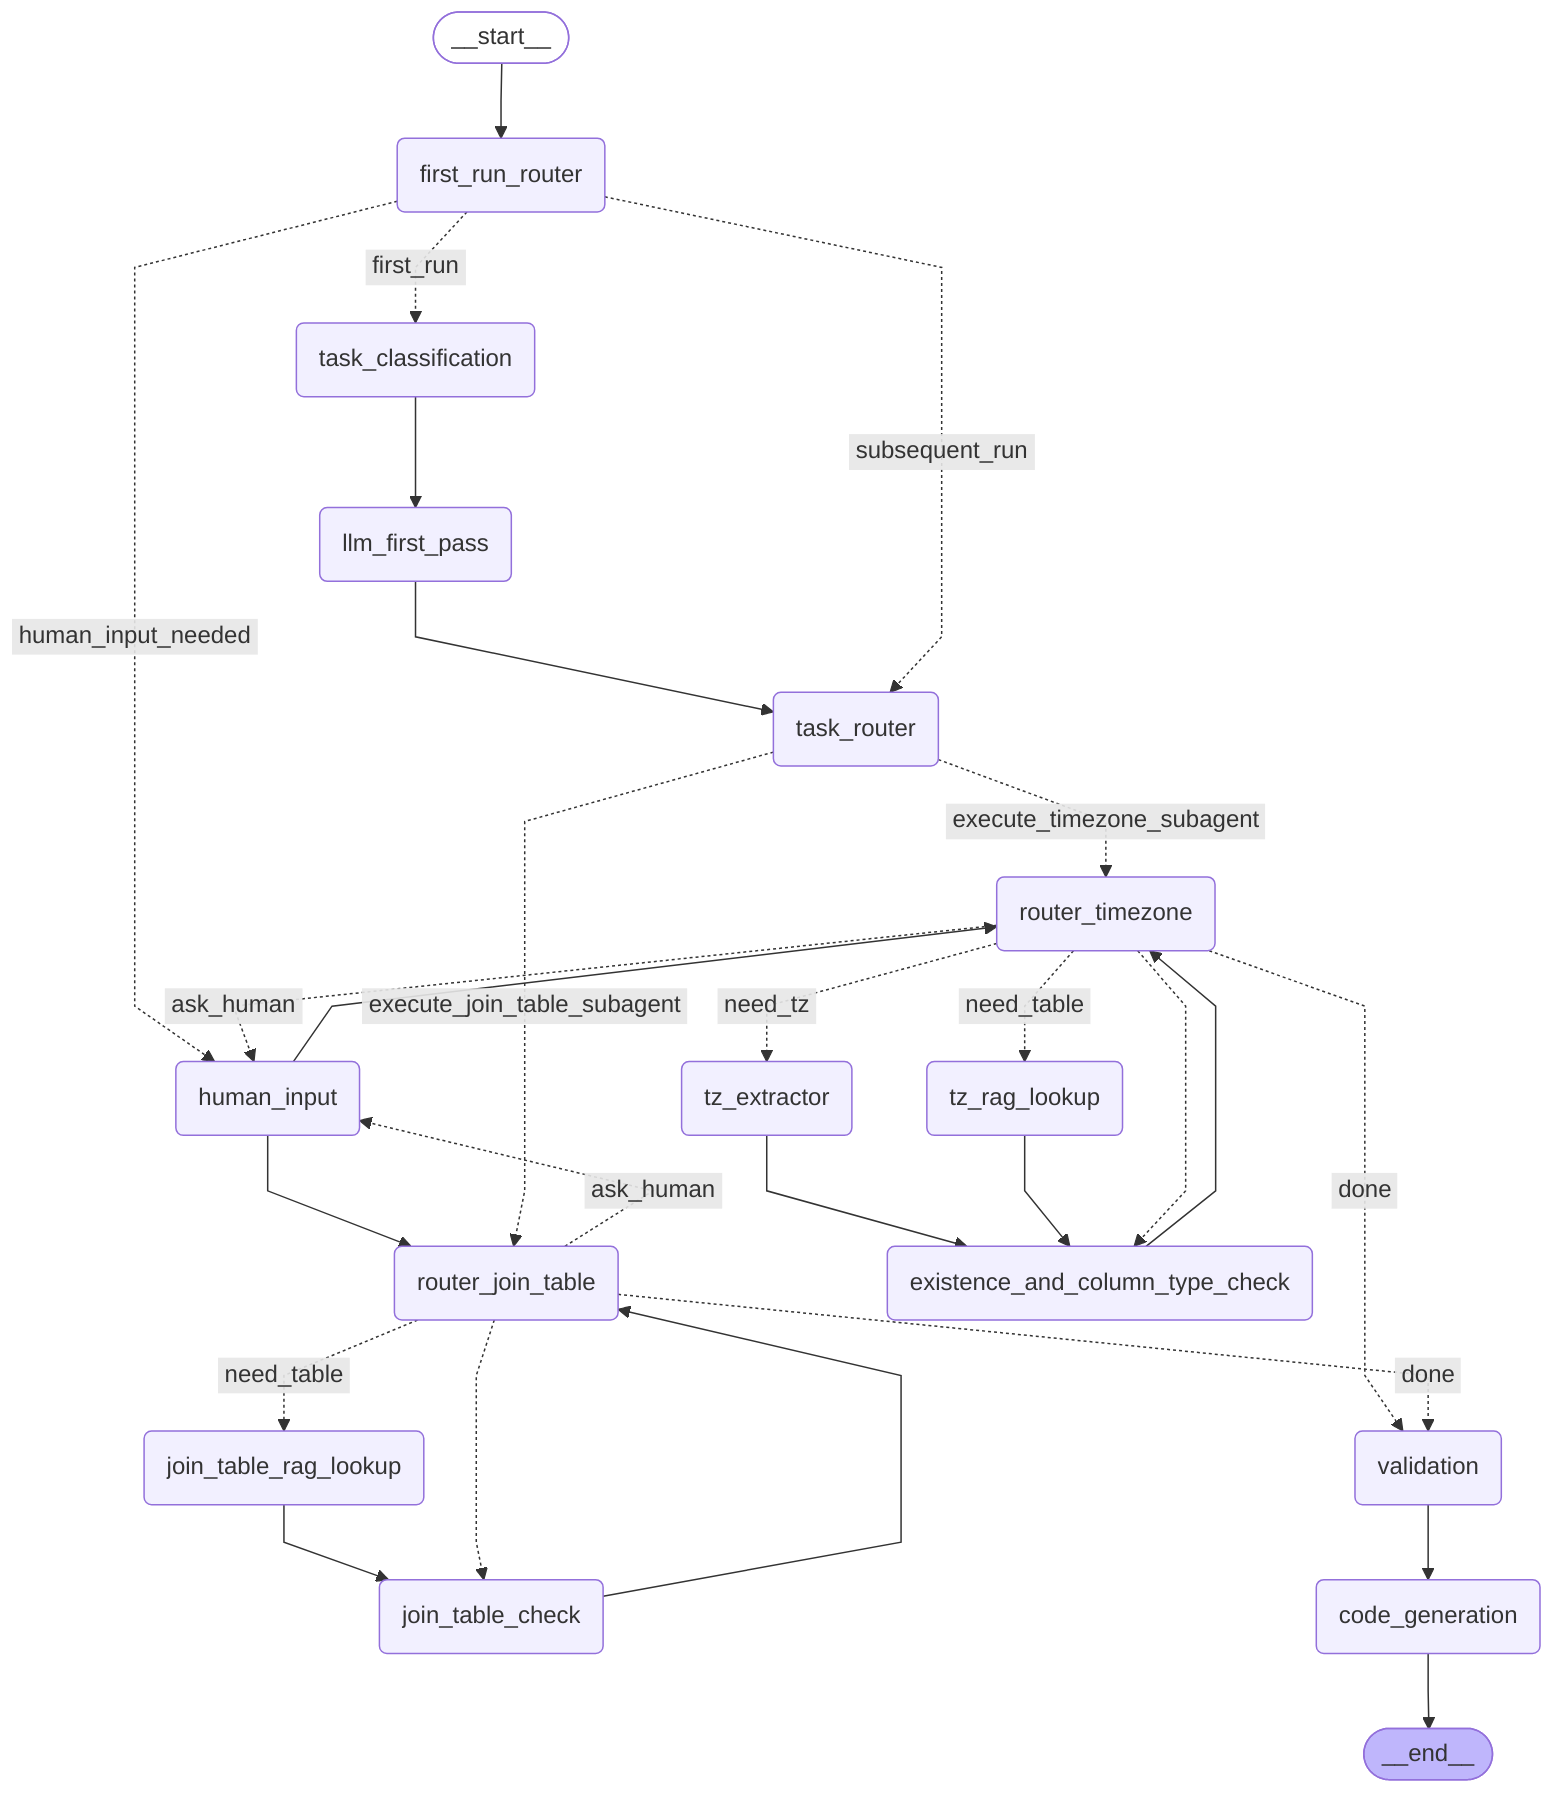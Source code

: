 ---
config:
  flowchart:
    curve: linear
---
graph TD;
	__start__([<p>__start__</p>]):::first
	first_run_router(first_run_router)
	llm_first_pass(llm_first_pass)
	task_classification(task_classification)
	task_router(task_router)
	router_timezone(router_timezone)
	router_join_table(router_join_table)
	tz_rag_lookup(tz_rag_lookup)
	join_table_rag_lookup(join_table_rag_lookup)
	tz_extractor(tz_extractor)
	existence_and_column_type_check(existence_and_column_type_check)
	join_table_check(join_table_check)
	human_input(human_input)
	validation(validation)
	code_generation(code_generation)
	__end__([<p>__end__</p>]):::last
	__start__ --> first_run_router;
	code_generation --> __end__;
	existence_and_column_type_check --> router_timezone;
	human_input --> router_join_table;
	human_input --> router_timezone;
	join_table_check --> router_join_table;
	join_table_rag_lookup --> join_table_check;
	llm_first_pass --> task_router;
	task_classification --> llm_first_pass;
	tz_extractor --> existence_and_column_type_check;
	tz_rag_lookup --> existence_and_column_type_check;
	validation --> code_generation;
	first_run_router -. &nbsp;first_run&nbsp; .-> task_classification;
	first_run_router -. &nbsp;human_input_needed&nbsp; .-> human_input;
	first_run_router -. &nbsp;subsequent_run&nbsp; .-> task_router;
	task_router -. &nbsp;execute_timezone_subagent&nbsp; .-> router_timezone;
	task_router -. &nbsp;execute_join_table_subagent&nbsp; .-> router_join_table;
	router_timezone -. &nbsp;need_table&nbsp; .-> tz_rag_lookup;
	router_timezone -. &nbsp;need_tz&nbsp; .-> tz_extractor;
	router_timezone -. &nbsp;ask_human&nbsp; .-> human_input;
	router_timezone -.-> existence_and_column_type_check;
	router_timezone -. &nbsp;done&nbsp; .-> validation;
	router_join_table -. &nbsp;need_table&nbsp; .-> join_table_rag_lookup;
	router_join_table -. &nbsp;ask_human&nbsp; .-> human_input;
	router_join_table -.-> join_table_check;
	router_join_table -. &nbsp;done&nbsp; .-> validation;
	classDef default fill:#f2f0ff,line-height:1.2
	classDef first fill-opacity:0
	classDef last fill:#bfb6fc